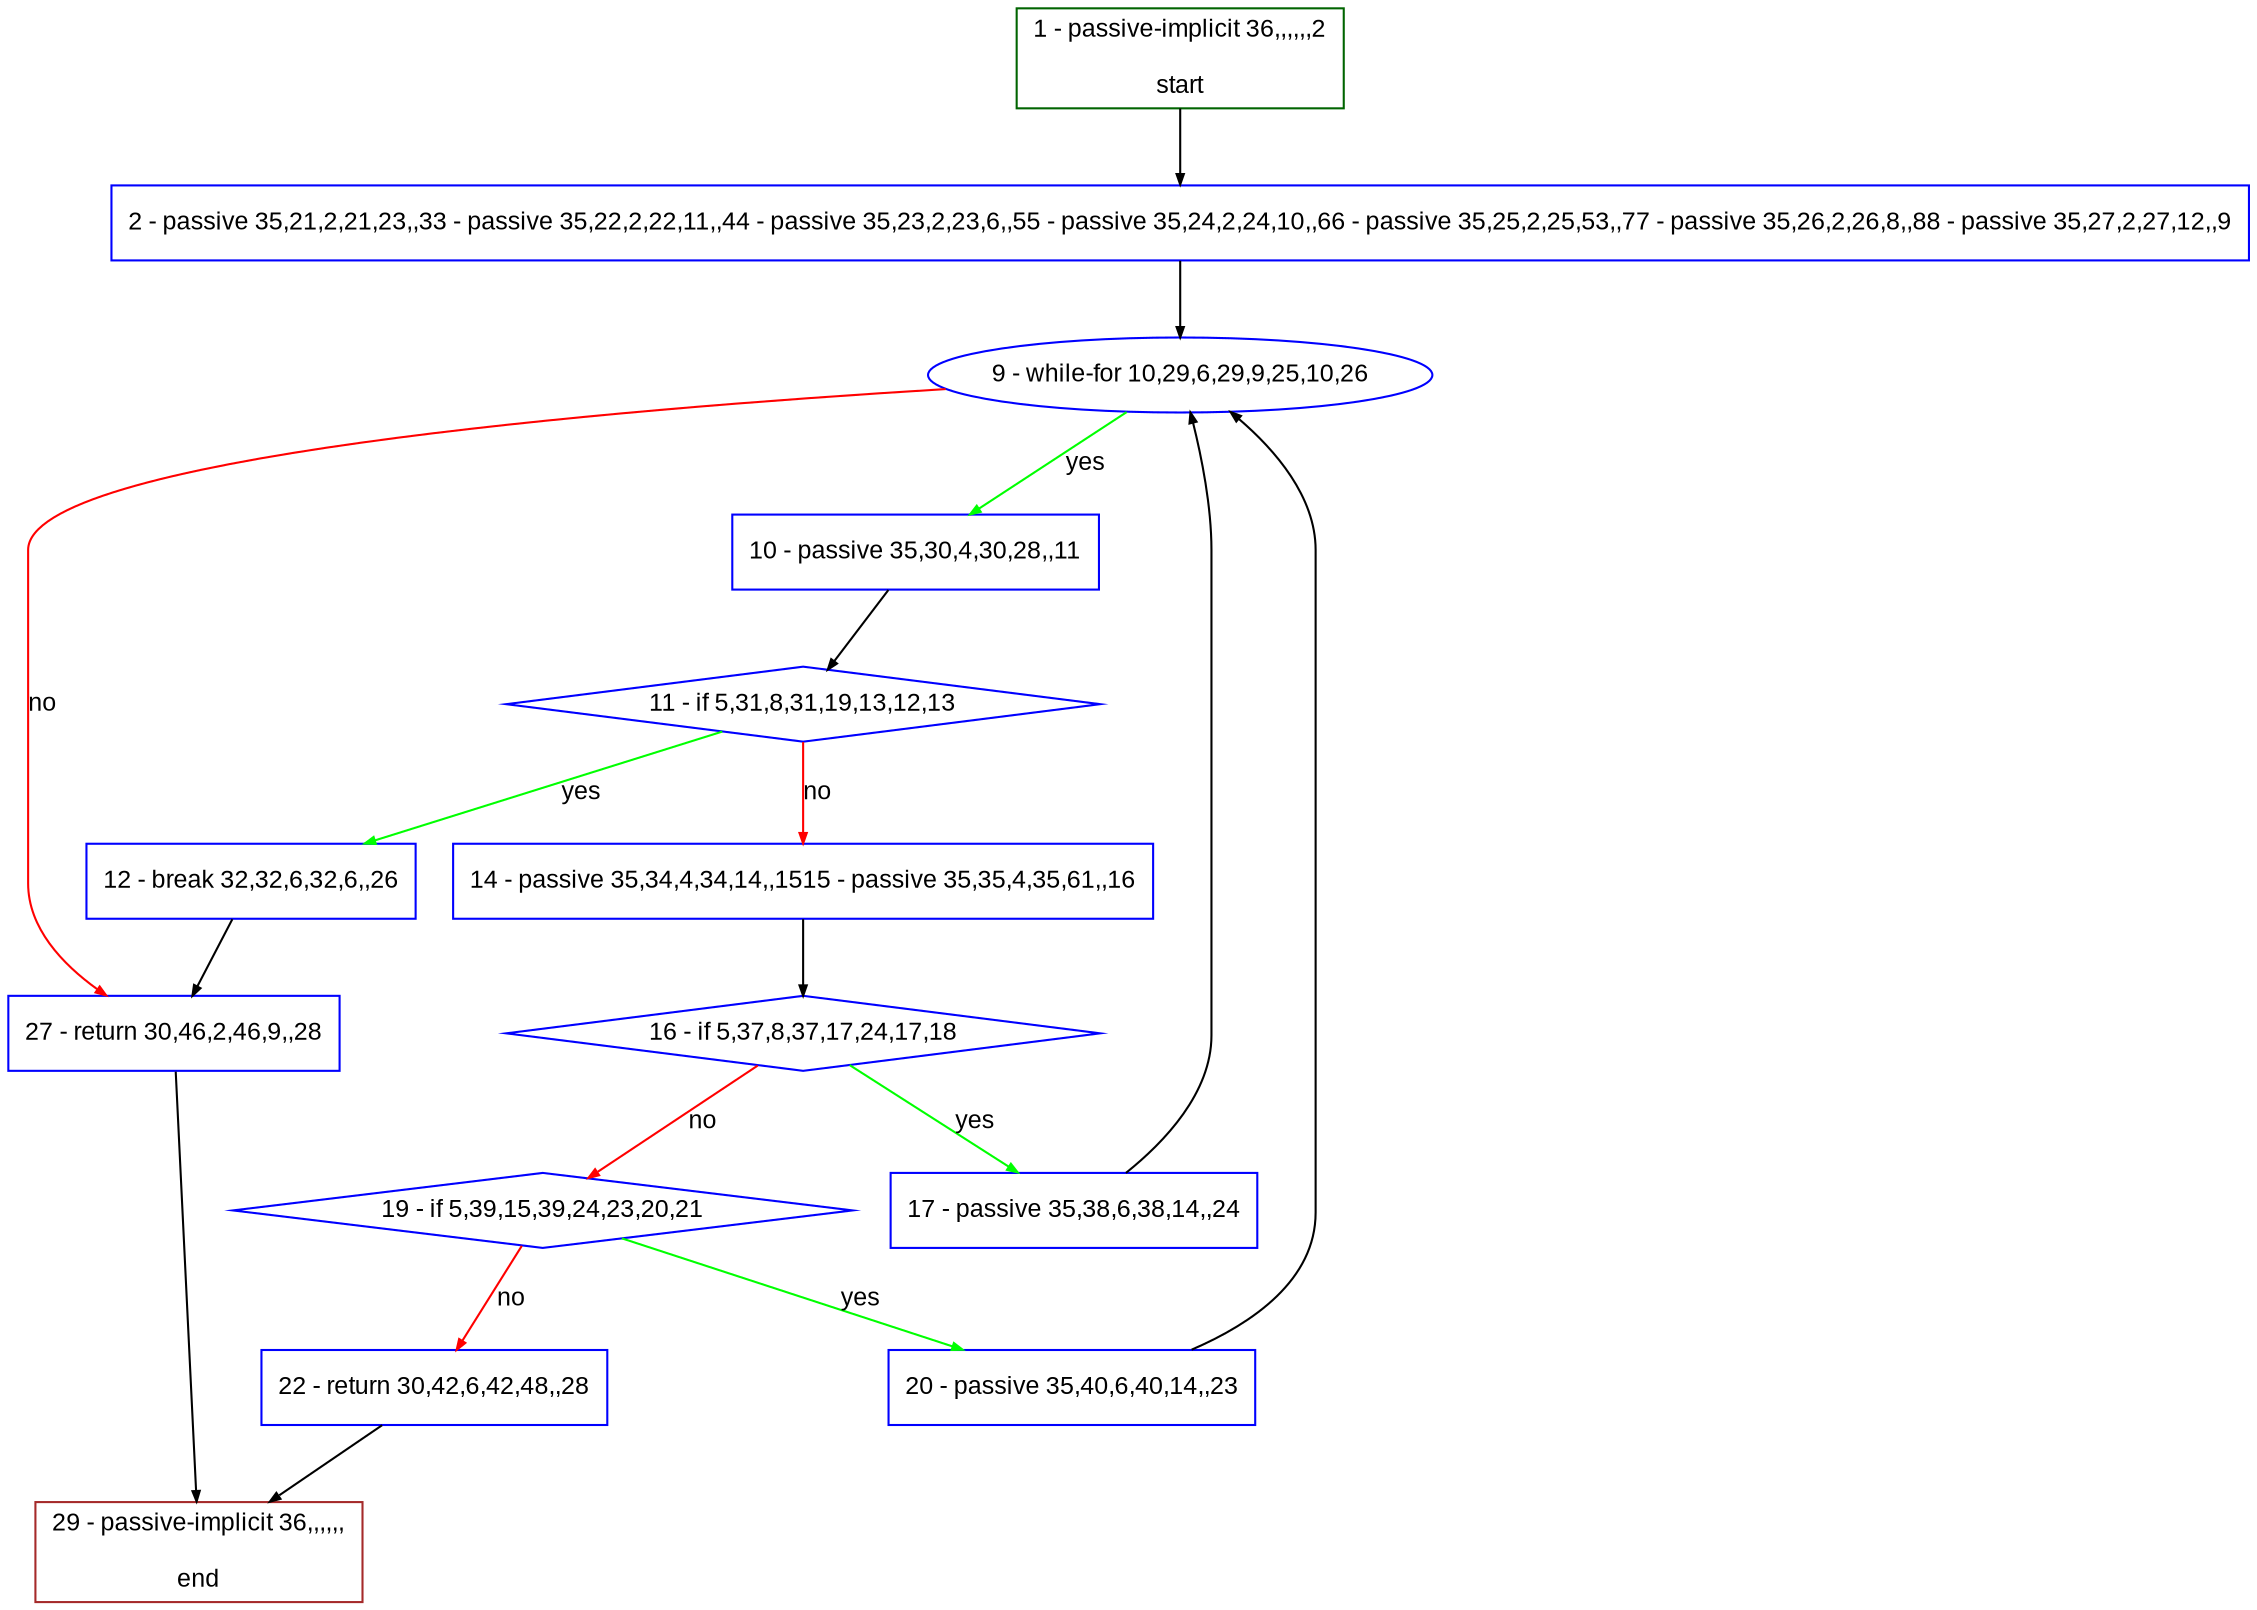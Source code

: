digraph "" {
  graph [bgcolor="white", fillcolor="#FFFFCC", pack="true", packmode="clust", fontname="Arial", label="", fontsize="12", compound="true", style="rounded,filled"];
  node [node_initialized="no", fillcolor="white", fontname="Arial", label="", color="grey", fontsize="12", fixedsize="false", compound="true", shape="rectangle", style="filled"];
  edge [arrowtail="none", lhead="", fontcolor="black", fontname="Arial", label="", color="black", fontsize="12", arrowhead="normal", arrowsize="0.5", compound="true", ltail="", dir="forward"];
  __N1 [fillcolor="#ffffff", label="2 - passive 35,21,2,21,23,,33 - passive 35,22,2,22,11,,44 - passive 35,23,2,23,6,,55 - passive 35,24,2,24,10,,66 - passive 35,25,2,25,53,,77 - passive 35,26,2,26,8,,88 - passive 35,27,2,27,12,,9", color="#0000ff", shape="box", style="filled"];
  __N2 [fillcolor="#ffffff", label="1 - passive-implicit 36,,,,,,2\n\nstart", color="#006400", shape="box", style="filled"];
  __N3 [fillcolor="#ffffff", label="9 - while-for 10,29,6,29,9,25,10,26", color="#0000ff", shape="oval", style="filled"];
  __N4 [fillcolor="#ffffff", label="10 - passive 35,30,4,30,28,,11", color="#0000ff", shape="box", style="filled"];
  __N5 [fillcolor="#ffffff", label="27 - return 30,46,2,46,9,,28", color="#0000ff", shape="box", style="filled"];
  __N6 [fillcolor="#ffffff", label="11 - if 5,31,8,31,19,13,12,13", color="#0000ff", shape="diamond", style="filled"];
  __N7 [fillcolor="#ffffff", label="12 - break 32,32,6,32,6,,26", color="#0000ff", shape="box", style="filled"];
  __N8 [fillcolor="#ffffff", label="14 - passive 35,34,4,34,14,,1515 - passive 35,35,4,35,61,,16", color="#0000ff", shape="box", style="filled"];
  __N9 [fillcolor="#ffffff", label="16 - if 5,37,8,37,17,24,17,18", color="#0000ff", shape="diamond", style="filled"];
  __N10 [fillcolor="#ffffff", label="17 - passive 35,38,6,38,14,,24", color="#0000ff", shape="box", style="filled"];
  __N11 [fillcolor="#ffffff", label="19 - if 5,39,15,39,24,23,20,21", color="#0000ff", shape="diamond", style="filled"];
  __N12 [fillcolor="#ffffff", label="20 - passive 35,40,6,40,14,,23", color="#0000ff", shape="box", style="filled"];
  __N13 [fillcolor="#ffffff", label="22 - return 30,42,6,42,48,,28", color="#0000ff", shape="box", style="filled"];
  __N14 [fillcolor="#ffffff", label="29 - passive-implicit 36,,,,,,\n\nend", color="#a52a2a", shape="box", style="filled"];
  __N2 -> __N1 [arrowtail="none", color="#000000", label="", arrowhead="normal", dir="forward"];
  __N1 -> __N3 [arrowtail="none", color="#000000", label="", arrowhead="normal", dir="forward"];
  __N3 -> __N4 [arrowtail="none", color="#00ff00", label="yes", arrowhead="normal", dir="forward"];
  __N3 -> __N5 [arrowtail="none", color="#ff0000", label="no", arrowhead="normal", dir="forward"];
  __N4 -> __N6 [arrowtail="none", color="#000000", label="", arrowhead="normal", dir="forward"];
  __N6 -> __N7 [arrowtail="none", color="#00ff00", label="yes", arrowhead="normal", dir="forward"];
  __N6 -> __N8 [arrowtail="none", color="#ff0000", label="no", arrowhead="normal", dir="forward"];
  __N7 -> __N5 [arrowtail="none", color="#000000", label="", arrowhead="normal", dir="forward"];
  __N8 -> __N9 [arrowtail="none", color="#000000", label="", arrowhead="normal", dir="forward"];
  __N9 -> __N10 [arrowtail="none", color="#00ff00", label="yes", arrowhead="normal", dir="forward"];
  __N9 -> __N11 [arrowtail="none", color="#ff0000", label="no", arrowhead="normal", dir="forward"];
  __N10 -> __N3 [arrowtail="none", color="#000000", label="", arrowhead="normal", dir="forward"];
  __N11 -> __N12 [arrowtail="none", color="#00ff00", label="yes", arrowhead="normal", dir="forward"];
  __N11 -> __N13 [arrowtail="none", color="#ff0000", label="no", arrowhead="normal", dir="forward"];
  __N12 -> __N3 [arrowtail="none", color="#000000", label="", arrowhead="normal", dir="forward"];
  __N13 -> __N14 [arrowtail="none", color="#000000", label="", arrowhead="normal", dir="forward"];
  __N5 -> __N14 [arrowtail="none", color="#000000", label="", arrowhead="normal", dir="forward"];
}
